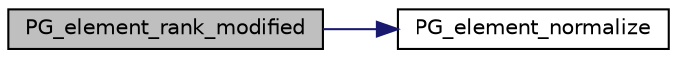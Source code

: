digraph "PG_element_rank_modified"
{
  edge [fontname="Helvetica",fontsize="10",labelfontname="Helvetica",labelfontsize="10"];
  node [fontname="Helvetica",fontsize="10",shape=record];
  rankdir="LR";
  Node13762 [label="PG_element_rank_modified",height=0.2,width=0.4,color="black", fillcolor="grey75", style="filled", fontcolor="black"];
  Node13762 -> Node13763 [color="midnightblue",fontsize="10",style="solid",fontname="Helvetica"];
  Node13763 [label="PG_element_normalize",height=0.2,width=0.4,color="black", fillcolor="white", style="filled",URL="$df/de4/projective_8_c.html#a5a4c3c1158bad6bab0d786c616bd0996"];
}
